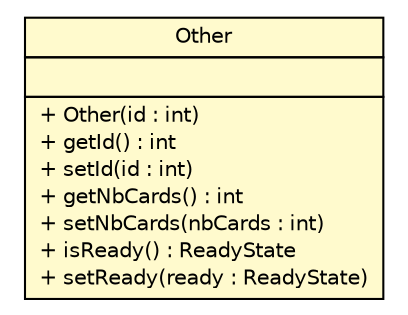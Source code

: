 #!/usr/local/bin/dot
#
# Class diagram 
# Generated by UMLGraph version R5_6 (http://www.umlgraph.org/)
#

digraph G {
	edge [fontname="Helvetica",fontsize=10,labelfontname="Helvetica",labelfontsize=10];
	node [fontname="Helvetica",fontsize=10,shape=plaintext];
	nodesep=0.25;
	ranksep=0.5;
	// Client.Model.Other
	c1706 [label=<<table title="Client.Model.Other" border="0" cellborder="1" cellspacing="0" cellpadding="2" port="p" bgcolor="lemonChiffon" href="./Other.html">
		<tr><td><table border="0" cellspacing="0" cellpadding="1">
<tr><td align="center" balign="center"> Other </td></tr>
		</table></td></tr>
		<tr><td><table border="0" cellspacing="0" cellpadding="1">
<tr><td align="left" balign="left">  </td></tr>
		</table></td></tr>
		<tr><td><table border="0" cellspacing="0" cellpadding="1">
<tr><td align="left" balign="left"> + Other(id : int) </td></tr>
<tr><td align="left" balign="left"> + getId() : int </td></tr>
<tr><td align="left" balign="left"> + setId(id : int) </td></tr>
<tr><td align="left" balign="left"> + getNbCards() : int </td></tr>
<tr><td align="left" balign="left"> + setNbCards(nbCards : int) </td></tr>
<tr><td align="left" balign="left"> + isReady() : ReadyState </td></tr>
<tr><td align="left" balign="left"> + setReady(ready : ReadyState) </td></tr>
		</table></td></tr>
		</table>>, URL="./Other.html", fontname="Helvetica", fontcolor="black", fontsize=10.0];
}

